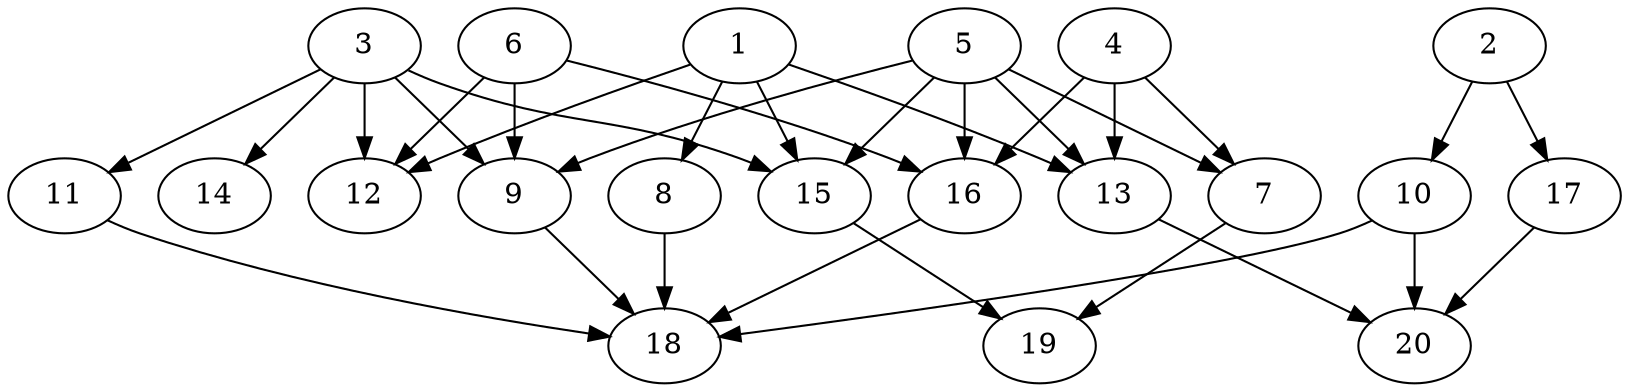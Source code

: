 // DAG automatically generated by daggen at Thu Oct  3 13:58:42 2019
// ./daggen --dot -n 20 --ccr 0.4 --fat 0.7 --regular 0.5 --density 0.5 --mindata 5242880 --maxdata 52428800 
digraph G {
  1 [size="85335040", alpha="0.07", expect_size="34134016"] 
  1 -> 8 [size ="34134016"]
  1 -> 12 [size ="34134016"]
  1 -> 13 [size ="34134016"]
  1 -> 15 [size ="34134016"]
  2 [size="78397440", alpha="0.17", expect_size="31358976"] 
  2 -> 10 [size ="31358976"]
  2 -> 17 [size ="31358976"]
  3 [size="28928000", alpha="0.10", expect_size="11571200"] 
  3 -> 9 [size ="11571200"]
  3 -> 11 [size ="11571200"]
  3 -> 12 [size ="11571200"]
  3 -> 14 [size ="11571200"]
  3 -> 15 [size ="11571200"]
  4 [size="40857600", alpha="0.04", expect_size="16343040"] 
  4 -> 7 [size ="16343040"]
  4 -> 13 [size ="16343040"]
  4 -> 16 [size ="16343040"]
  5 [size="35630080", alpha="0.06", expect_size="14252032"] 
  5 -> 7 [size ="14252032"]
  5 -> 9 [size ="14252032"]
  5 -> 13 [size ="14252032"]
  5 -> 15 [size ="14252032"]
  5 -> 16 [size ="14252032"]
  6 [size="69542400", alpha="0.14", expect_size="27816960"] 
  6 -> 9 [size ="27816960"]
  6 -> 12 [size ="27816960"]
  6 -> 16 [size ="27816960"]
  7 [size="71608320", alpha="0.13", expect_size="28643328"] 
  7 -> 19 [size ="28643328"]
  8 [size="107758080", alpha="0.05", expect_size="43103232"] 
  8 -> 18 [size ="43103232"]
  9 [size="108577280", alpha="0.10", expect_size="43430912"] 
  9 -> 18 [size ="43430912"]
  10 [size="61980160", alpha="0.08", expect_size="24792064"] 
  10 -> 18 [size ="24792064"]
  10 -> 20 [size ="24792064"]
  11 [size="75855360", alpha="0.07", expect_size="30342144"] 
  11 -> 18 [size ="30342144"]
  12 [size="114344960", alpha="0.08", expect_size="45737984"] 
  13 [size="99123200", alpha="0.00", expect_size="39649280"] 
  13 -> 20 [size ="39649280"]
  14 [size="41943040", alpha="0.20", expect_size="16777216"] 
  15 [size="65943040", alpha="0.14", expect_size="26377216"] 
  15 -> 19 [size ="26377216"]
  16 [size="101089280", alpha="0.05", expect_size="40435712"] 
  16 -> 18 [size ="40435712"]
  17 [size="63444480", alpha="0.05", expect_size="25377792"] 
  17 -> 20 [size ="25377792"]
  18 [size="20436480", alpha="0.15", expect_size="8174592"] 
  19 [size="51041280", alpha="0.16", expect_size="20416512"] 
  20 [size="110384640", alpha="0.02", expect_size="44153856"] 
}
